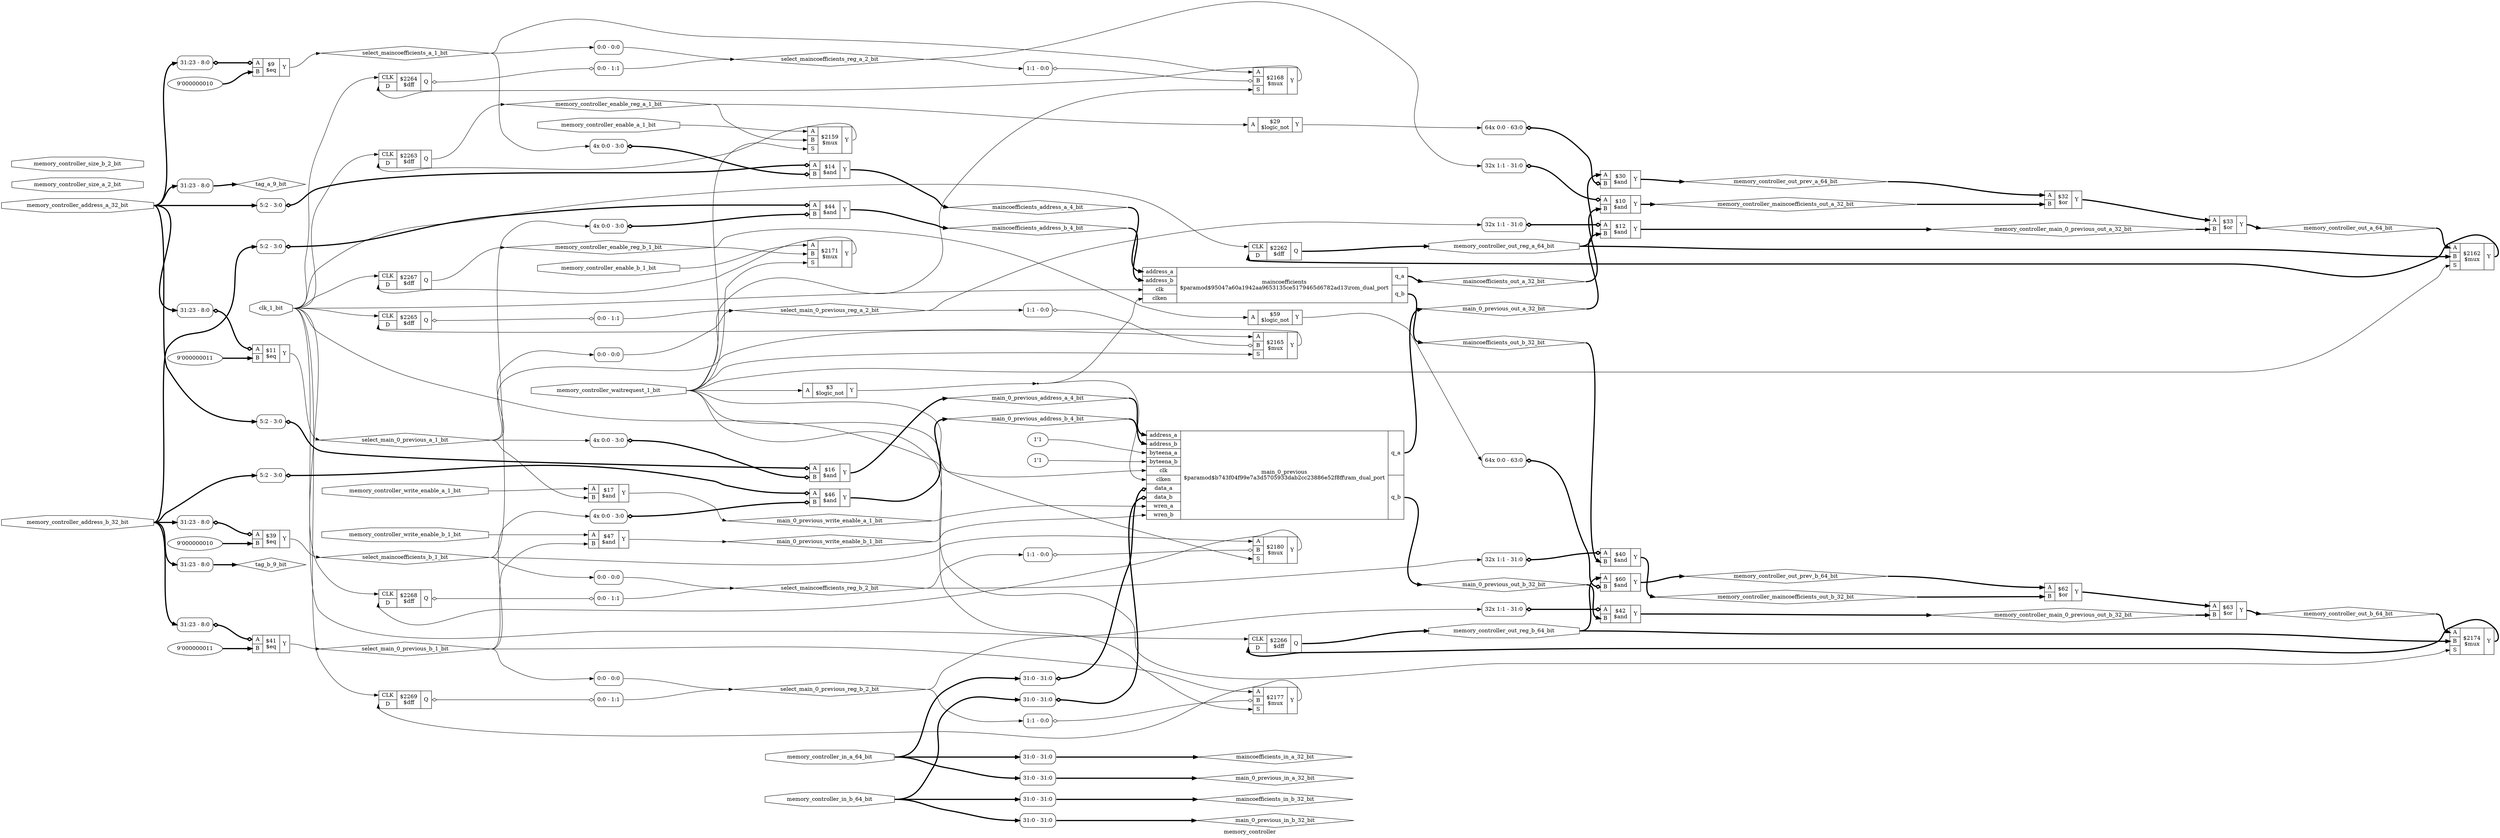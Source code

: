 digraph "memory_controller" {
label="memory_controller";
rankdir="LR";
remincross=true;
n15 [ shape=octagon, label="clk_1_bit", color="black", fontcolor="black" ];
n16 [ shape=diamond, label="main_0_previous_address_a_4_bit", color="black", fontcolor="black" ];
n17 [ shape=diamond, label="main_0_previous_address_b_4_bit", color="black", fontcolor="black" ];
n18 [ shape=diamond, label="main_0_previous_in_a_32_bit", color="black", fontcolor="black" ];
n19 [ shape=diamond, label="main_0_previous_in_b_32_bit", color="black", fontcolor="black" ];
n20 [ shape=diamond, label="main_0_previous_out_a_32_bit", color="black", fontcolor="black" ];
n21 [ shape=diamond, label="main_0_previous_out_b_32_bit", color="black", fontcolor="black" ];
n22 [ shape=diamond, label="main_0_previous_write_enable_a_1_bit", color="black", fontcolor="black" ];
n23 [ shape=diamond, label="main_0_previous_write_enable_b_1_bit", color="black", fontcolor="black" ];
n24 [ shape=diamond, label="maincoefficients_address_a_4_bit", color="black", fontcolor="black" ];
n25 [ shape=diamond, label="maincoefficients_address_b_4_bit", color="black", fontcolor="black" ];
n26 [ shape=diamond, label="maincoefficients_in_a_32_bit", color="black", fontcolor="black" ];
n27 [ shape=diamond, label="maincoefficients_in_b_32_bit", color="black", fontcolor="black" ];
n28 [ shape=diamond, label="maincoefficients_out_a_32_bit", color="black", fontcolor="black" ];
n29 [ shape=diamond, label="maincoefficients_out_b_32_bit", color="black", fontcolor="black" ];
n30 [ shape=octagon, label="memory_controller_address_a_32_bit", color="black", fontcolor="black" ];
n31 [ shape=octagon, label="memory_controller_address_b_32_bit", color="black", fontcolor="black" ];
n32 [ shape=octagon, label="memory_controller_enable_a_1_bit", color="black", fontcolor="black" ];
n33 [ shape=octagon, label="memory_controller_enable_b_1_bit", color="black", fontcolor="black" ];
n34 [ shape=diamond, label="memory_controller_enable_reg_a_1_bit", color="black", fontcolor="black" ];
n35 [ shape=diamond, label="memory_controller_enable_reg_b_1_bit", color="black", fontcolor="black" ];
n36 [ shape=octagon, label="memory_controller_in_a_64_bit", color="black", fontcolor="black" ];
n37 [ shape=octagon, label="memory_controller_in_b_64_bit", color="black", fontcolor="black" ];
n38 [ shape=diamond, label="memory_controller_main_0_previous_out_a_32_bit", color="black", fontcolor="black" ];
n39 [ shape=diamond, label="memory_controller_main_0_previous_out_b_32_bit", color="black", fontcolor="black" ];
n40 [ shape=diamond, label="memory_controller_maincoefficients_out_a_32_bit", color="black", fontcolor="black" ];
n41 [ shape=diamond, label="memory_controller_maincoefficients_out_b_32_bit", color="black", fontcolor="black" ];
n42 [ shape=diamond, label="memory_controller_out_a_64_bit", color="black", fontcolor="black" ];
n43 [ shape=diamond, label="memory_controller_out_b_64_bit", color="black", fontcolor="black" ];
n44 [ shape=diamond, label="memory_controller_out_prev_a_64_bit", color="black", fontcolor="black" ];
n45 [ shape=diamond, label="memory_controller_out_prev_b_64_bit", color="black", fontcolor="black" ];
n46 [ shape=octagon, label="memory_controller_out_reg_a_64_bit", color="black", fontcolor="black" ];
n47 [ shape=octagon, label="memory_controller_out_reg_b_64_bit", color="black", fontcolor="black" ];
n48 [ shape=octagon, label="memory_controller_size_a_2_bit", color="black", fontcolor="black" ];
n49 [ shape=octagon, label="memory_controller_size_b_2_bit", color="black", fontcolor="black" ];
n50 [ shape=octagon, label="memory_controller_waitrequest_1_bit", color="black", fontcolor="black" ];
n51 [ shape=octagon, label="memory_controller_write_enable_a_1_bit", color="black", fontcolor="black" ];
n52 [ shape=octagon, label="memory_controller_write_enable_b_1_bit", color="black", fontcolor="black" ];
n53 [ shape=diamond, label="select_main_0_previous_a_1_bit", color="black", fontcolor="black" ];
n54 [ shape=diamond, label="select_main_0_previous_b_1_bit", color="black", fontcolor="black" ];
n55 [ shape=diamond, label="select_main_0_previous_reg_a_2_bit", color="black", fontcolor="black" ];
n56 [ shape=diamond, label="select_main_0_previous_reg_b_2_bit", color="black", fontcolor="black" ];
n57 [ shape=diamond, label="select_maincoefficients_a_1_bit", color="black", fontcolor="black" ];
n58 [ shape=diamond, label="select_maincoefficients_b_1_bit", color="black", fontcolor="black" ];
n59 [ shape=diamond, label="select_maincoefficients_reg_a_2_bit", color="black", fontcolor="black" ];
n60 [ shape=diamond, label="select_maincoefficients_reg_b_2_bit", color="black", fontcolor="black" ];
n61 [ shape=diamond, label="tag_a_9_bit", color="black", fontcolor="black" ];
n62 [ shape=diamond, label="tag_b_9_bit", color="black", fontcolor="black" ];
c66 [ shape=record, label="{{<p63> A|<p64> B}|$10\n$and|{<p65> Y}}" ];
x0 [ shape=record, style=rounded, label="<s31> 32x 1:1 - 31:0 " ];
x0:e -> c66:p63:w [arrowhead=odiamond, arrowtail=odiamond, dir=both, color="black", style="setlinewidth(3)", label=""];
c67 [ shape=record, label="{{<p63> A|<p64> B}|$12\n$and|{<p65> Y}}" ];
x1 [ shape=record, style=rounded, label="<s31> 32x 1:1 - 31:0 " ];
x1:e -> c67:p63:w [arrowhead=odiamond, arrowtail=odiamond, dir=both, color="black", style="setlinewidth(3)", label=""];
c68 [ shape=record, label="{{<p63> A|<p64> B}|$14\n$and|{<p65> Y}}" ];
x2 [ shape=record, style=rounded, label="<s0> 5:2 - 3:0 " ];
x2:e -> c68:p63:w [arrowhead=odiamond, arrowtail=odiamond, dir=both, color="black", style="setlinewidth(3)", label=""];
x3 [ shape=record, style=rounded, label="<s3> 4x 0:0 - 3:0 " ];
x3:e -> c68:p64:w [arrowhead=odiamond, arrowtail=odiamond, dir=both, color="black", style="setlinewidth(3)", label=""];
c69 [ shape=record, label="{{<p63> A|<p64> B}|$16\n$and|{<p65> Y}}" ];
x4 [ shape=record, style=rounded, label="<s0> 5:2 - 3:0 " ];
x4:e -> c69:p63:w [arrowhead=odiamond, arrowtail=odiamond, dir=both, color="black", style="setlinewidth(3)", label=""];
x5 [ shape=record, style=rounded, label="<s3> 4x 0:0 - 3:0 " ];
x5:e -> c69:p64:w [arrowhead=odiamond, arrowtail=odiamond, dir=both, color="black", style="setlinewidth(3)", label=""];
c70 [ shape=record, label="{{<p63> A|<p64> B}|$17\n$and|{<p65> Y}}" ];
c71 [ shape=record, label="{{<p63> A|<p64> B}|$30\n$and|{<p65> Y}}" ];
x6 [ shape=record, style=rounded, label="<s63> 64x 0:0 - 63:0 " ];
x6:e -> c71:p64:w [arrowhead=odiamond, arrowtail=odiamond, dir=both, color="black", style="setlinewidth(3)", label=""];
c72 [ shape=record, label="{{<p63> A|<p64> B}|$40\n$and|{<p65> Y}}" ];
x7 [ shape=record, style=rounded, label="<s31> 32x 1:1 - 31:0 " ];
x7:e -> c72:p63:w [arrowhead=odiamond, arrowtail=odiamond, dir=both, color="black", style="setlinewidth(3)", label=""];
c73 [ shape=record, label="{{<p63> A|<p64> B}|$42\n$and|{<p65> Y}}" ];
x8 [ shape=record, style=rounded, label="<s31> 32x 1:1 - 31:0 " ];
x8:e -> c73:p63:w [arrowhead=odiamond, arrowtail=odiamond, dir=both, color="black", style="setlinewidth(3)", label=""];
c74 [ shape=record, label="{{<p63> A|<p64> B}|$44\n$and|{<p65> Y}}" ];
x9 [ shape=record, style=rounded, label="<s0> 5:2 - 3:0 " ];
x9:e -> c74:p63:w [arrowhead=odiamond, arrowtail=odiamond, dir=both, color="black", style="setlinewidth(3)", label=""];
x10 [ shape=record, style=rounded, label="<s3> 4x 0:0 - 3:0 " ];
x10:e -> c74:p64:w [arrowhead=odiamond, arrowtail=odiamond, dir=both, color="black", style="setlinewidth(3)", label=""];
c75 [ shape=record, label="{{<p63> A|<p64> B}|$46\n$and|{<p65> Y}}" ];
x11 [ shape=record, style=rounded, label="<s0> 5:2 - 3:0 " ];
x11:e -> c75:p63:w [arrowhead=odiamond, arrowtail=odiamond, dir=both, color="black", style="setlinewidth(3)", label=""];
x12 [ shape=record, style=rounded, label="<s3> 4x 0:0 - 3:0 " ];
x12:e -> c75:p64:w [arrowhead=odiamond, arrowtail=odiamond, dir=both, color="black", style="setlinewidth(3)", label=""];
c76 [ shape=record, label="{{<p63> A|<p64> B}|$47\n$and|{<p65> Y}}" ];
c77 [ shape=record, label="{{<p63> A|<p64> B}|$60\n$and|{<p65> Y}}" ];
x13 [ shape=record, style=rounded, label="<s63> 64x 0:0 - 63:0 " ];
x13:e -> c77:p64:w [arrowhead=odiamond, arrowtail=odiamond, dir=both, color="black", style="setlinewidth(3)", label=""];
v15 [ label="9'000000010" ];
c78 [ shape=record, label="{{<p63> A|<p64> B}|$9\n$eq|{<p65> Y}}" ];
x14 [ shape=record, style=rounded, label="<s0> 31:23 - 8:0 " ];
x14:e -> c78:p63:w [arrowhead=odiamond, arrowtail=odiamond, dir=both, color="black", style="setlinewidth(3)", label=""];
v17 [ label="9'000000011" ];
c79 [ shape=record, label="{{<p63> A|<p64> B}|$11\n$eq|{<p65> Y}}" ];
x16 [ shape=record, style=rounded, label="<s0> 31:23 - 8:0 " ];
x16:e -> c79:p63:w [arrowhead=odiamond, arrowtail=odiamond, dir=both, color="black", style="setlinewidth(3)", label=""];
v19 [ label="9'000000010" ];
c80 [ shape=record, label="{{<p63> A|<p64> B}|$39\n$eq|{<p65> Y}}" ];
x18 [ shape=record, style=rounded, label="<s0> 31:23 - 8:0 " ];
x18:e -> c80:p63:w [arrowhead=odiamond, arrowtail=odiamond, dir=both, color="black", style="setlinewidth(3)", label=""];
v21 [ label="9'000000011" ];
c81 [ shape=record, label="{{<p63> A|<p64> B}|$41\n$eq|{<p65> Y}}" ];
x20 [ shape=record, style=rounded, label="<s0> 31:23 - 8:0 " ];
x20:e -> c81:p63:w [arrowhead=odiamond, arrowtail=odiamond, dir=both, color="black", style="setlinewidth(3)", label=""];
c82 [ shape=record, label="{{<p63> A}|$3\n$logic_not|{<p65> Y}}" ];
c83 [ shape=record, label="{{<p63> A}|$29\n$logic_not|{<p65> Y}}" ];
c84 [ shape=record, label="{{<p63> A}|$59\n$logic_not|{<p65> Y}}" ];
c85 [ shape=record, label="{{<p63> A|<p64> B}|$32\n$or|{<p65> Y}}" ];
c86 [ shape=record, label="{{<p63> A|<p64> B}|$33\n$or|{<p65> Y}}" ];
c87 [ shape=record, label="{{<p63> A|<p64> B}|$62\n$or|{<p65> Y}}" ];
c88 [ shape=record, label="{{<p63> A|<p64> B}|$63\n$or|{<p65> Y}}" ];
c92 [ shape=record, label="{{<p89> CLK|<p90> D}|$2262\n$dff|{<p91> Q}}" ];
c93 [ shape=record, label="{{<p89> CLK|<p90> D}|$2263\n$dff|{<p91> Q}}" ];
c94 [ shape=record, label="{{<p89> CLK|<p90> D}|$2264\n$dff|{<p91> Q}}" ];
x22 [ shape=record, style=rounded, label="<s0> 0:0 - 1:1 " ];
c94:p91:e -> x22:w [arrowhead=odiamond, arrowtail=odiamond, dir=both, color="black", label=""];
c95 [ shape=record, label="{{<p89> CLK|<p90> D}|$2265\n$dff|{<p91> Q}}" ];
x23 [ shape=record, style=rounded, label="<s0> 0:0 - 1:1 " ];
c95:p91:e -> x23:w [arrowhead=odiamond, arrowtail=odiamond, dir=both, color="black", label=""];
c96 [ shape=record, label="{{<p89> CLK|<p90> D}|$2266\n$dff|{<p91> Q}}" ];
c97 [ shape=record, label="{{<p89> CLK|<p90> D}|$2267\n$dff|{<p91> Q}}" ];
c98 [ shape=record, label="{{<p89> CLK|<p90> D}|$2268\n$dff|{<p91> Q}}" ];
x24 [ shape=record, style=rounded, label="<s0> 0:0 - 1:1 " ];
c98:p91:e -> x24:w [arrowhead=odiamond, arrowtail=odiamond, dir=both, color="black", label=""];
c99 [ shape=record, label="{{<p89> CLK|<p90> D}|$2269\n$dff|{<p91> Q}}" ];
x25 [ shape=record, style=rounded, label="<s0> 0:0 - 1:1 " ];
c99:p91:e -> x25:w [arrowhead=odiamond, arrowtail=odiamond, dir=both, color="black", label=""];
c101 [ shape=record, label="{{<p63> A|<p64> B|<p100> S}|$2159\n$mux|{<p65> Y}}" ];
c102 [ shape=record, label="{{<p63> A|<p64> B|<p100> S}|$2162\n$mux|{<p65> Y}}" ];
c103 [ shape=record, label="{{<p63> A|<p64> B|<p100> S}|$2165\n$mux|{<p65> Y}}" ];
x26 [ shape=record, style=rounded, label="<s0> 1:1 - 0:0 " ];
x26:e -> c103:p64:w [arrowhead=odiamond, arrowtail=odiamond, dir=both, color="black", label=""];
c104 [ shape=record, label="{{<p63> A|<p64> B|<p100> S}|$2168\n$mux|{<p65> Y}}" ];
x27 [ shape=record, style=rounded, label="<s0> 1:1 - 0:0 " ];
x27:e -> c104:p64:w [arrowhead=odiamond, arrowtail=odiamond, dir=both, color="black", label=""];
c105 [ shape=record, label="{{<p63> A|<p64> B|<p100> S}|$2171\n$mux|{<p65> Y}}" ];
c106 [ shape=record, label="{{<p63> A|<p64> B|<p100> S}|$2174\n$mux|{<p65> Y}}" ];
c107 [ shape=record, label="{{<p63> A|<p64> B|<p100> S}|$2177\n$mux|{<p65> Y}}" ];
x28 [ shape=record, style=rounded, label="<s0> 1:1 - 0:0 " ];
x28:e -> c107:p64:w [arrowhead=odiamond, arrowtail=odiamond, dir=both, color="black", label=""];
c108 [ shape=record, label="{{<p63> A|<p64> B|<p100> S}|$2180\n$mux|{<p65> Y}}" ];
x29 [ shape=record, style=rounded, label="<s0> 1:1 - 0:0 " ];
x29:e -> c108:p64:w [arrowhead=odiamond, arrowtail=odiamond, dir=both, color="black", label=""];
v30 [ label="1'1" ];
v31 [ label="1'1" ];
c120 [ shape=record, label="{{<p109> address_a|<p110> address_b|<p111> byteena_a|<p112> byteena_b|<p15> clk|<p113> clken|<p114> data_a|<p115> data_b|<p116> wren_a|<p117> wren_b}|main_0_previous\n$paramod$b743f04f99e7a3d5705933dab2cc23886e52f8ff\\ram_dual_port|{<p118> q_a|<p119> q_b}}" ];
x32 [ shape=record, style=rounded, label="<s0> 31:0 - 31:0 " ];
x32:e -> c120:p114:w [arrowhead=odiamond, arrowtail=odiamond, dir=both, color="black", style="setlinewidth(3)", label=""];
x33 [ shape=record, style=rounded, label="<s0> 31:0 - 31:0 " ];
x33:e -> c120:p115:w [arrowhead=odiamond, arrowtail=odiamond, dir=both, color="black", style="setlinewidth(3)", label=""];
c121 [ shape=record, label="{{<p109> address_a|<p110> address_b|<p15> clk|<p113> clken}|maincoefficients\n$paramod$95047a60a1942aa9653135ce5179465d6782ad13\\rom_dual_port|{<p118> q_a|<p119> q_b}}" ];
x34 [ shape=record, style=rounded, label="<s0> 31:0 - 31:0 " ];
x35 [ shape=record, style=rounded, label="<s0> 31:0 - 31:0 " ];
x36 [ shape=record, style=rounded, label="<s0> 31:0 - 31:0 " ];
x37 [ shape=record, style=rounded, label="<s0> 31:0 - 31:0 " ];
x38 [ shape=record, style=rounded, label="<s0> 0:0 - 0:0 " ];
x39 [ shape=record, style=rounded, label="<s0> 0:0 - 0:0 " ];
x40 [ shape=record, style=rounded, label="<s0> 0:0 - 0:0 " ];
x41 [ shape=record, style=rounded, label="<s0> 0:0 - 0:0 " ];
x42 [ shape=record, style=rounded, label="<s0> 31:23 - 8:0 " ];
x43 [ shape=record, style=rounded, label="<s0> 31:23 - 8:0 " ];
n10 [ shape=point ];
c82:p65:e -> n10:w [color="black", label=""];
n10:e -> c120:p113:w [color="black", label=""];
n10:e -> c121:p113:w [color="black", label=""];
c83:p65:e -> x6:s63:w [color="black", label=""];
c84:p65:e -> x13:s63:w [color="black", label=""];
c85:p65:e -> c86:p63:w [color="black", style="setlinewidth(3)", label=""];
c87:p65:e -> c88:p63:w [color="black", style="setlinewidth(3)", label=""];
n15:e -> c120:p15:w [color="black", label=""];
n15:e -> c121:p15:w [color="black", label=""];
n15:e -> c92:p89:w [color="black", label=""];
n15:e -> c93:p89:w [color="black", label=""];
n15:e -> c94:p89:w [color="black", label=""];
n15:e -> c95:p89:w [color="black", label=""];
n15:e -> c96:p89:w [color="black", label=""];
n15:e -> c97:p89:w [color="black", label=""];
n15:e -> c98:p89:w [color="black", label=""];
n15:e -> c99:p89:w [color="black", label=""];
c69:p65:e -> n16:w [color="black", style="setlinewidth(3)", label=""];
n16:e -> c120:p109:w [color="black", style="setlinewidth(3)", label=""];
c75:p65:e -> n17:w [color="black", style="setlinewidth(3)", label=""];
n17:e -> c120:p110:w [color="black", style="setlinewidth(3)", label=""];
x34:e -> n18:w [color="black", style="setlinewidth(3)", label=""];
x35:e -> n19:w [color="black", style="setlinewidth(3)", label=""];
c101:p65:e -> c93:p90:w [color="black", label=""];
c120:p118:e -> n20:w [color="black", style="setlinewidth(3)", label=""];
n20:e -> c67:p64:w [color="black", style="setlinewidth(3)", label=""];
c120:p119:e -> n21:w [color="black", style="setlinewidth(3)", label=""];
n21:e -> c73:p64:w [color="black", style="setlinewidth(3)", label=""];
c70:p65:e -> n22:w [color="black", label=""];
n22:e -> c120:p116:w [color="black", label=""];
c76:p65:e -> n23:w [color="black", label=""];
n23:e -> c120:p117:w [color="black", label=""];
c68:p65:e -> n24:w [color="black", style="setlinewidth(3)", label=""];
n24:e -> c121:p109:w [color="black", style="setlinewidth(3)", label=""];
c74:p65:e -> n25:w [color="black", style="setlinewidth(3)", label=""];
n25:e -> c121:p110:w [color="black", style="setlinewidth(3)", label=""];
x36:e -> n26:w [color="black", style="setlinewidth(3)", label=""];
x37:e -> n27:w [color="black", style="setlinewidth(3)", label=""];
c121:p118:e -> n28:w [color="black", style="setlinewidth(3)", label=""];
n28:e -> c66:p64:w [color="black", style="setlinewidth(3)", label=""];
c121:p119:e -> n29:w [color="black", style="setlinewidth(3)", label=""];
n29:e -> c72:p64:w [color="black", style="setlinewidth(3)", label=""];
c105:p65:e -> c97:p90:w [color="black", label=""];
n30:e -> x14:s0:w [color="black", style="setlinewidth(3)", label=""];
n30:e -> x16:s0:w [color="black", style="setlinewidth(3)", label=""];
n30:e -> x2:s0:w [color="black", style="setlinewidth(3)", label=""];
n30:e -> x42:s0:w [color="black", style="setlinewidth(3)", label=""];
n30:e -> x4:s0:w [color="black", style="setlinewidth(3)", label=""];
n31:e -> x11:s0:w [color="black", style="setlinewidth(3)", label=""];
n31:e -> x18:s0:w [color="black", style="setlinewidth(3)", label=""];
n31:e -> x20:s0:w [color="black", style="setlinewidth(3)", label=""];
n31:e -> x43:s0:w [color="black", style="setlinewidth(3)", label=""];
n31:e -> x9:s0:w [color="black", style="setlinewidth(3)", label=""];
n32:e -> c101:p63:w [color="black", label=""];
n33:e -> c105:p63:w [color="black", label=""];
c93:p91:e -> n34:w [color="black", label=""];
n34:e -> c101:p64:w [color="black", label=""];
n34:e -> c83:p63:w [color="black", label=""];
c97:p91:e -> n35:w [color="black", label=""];
n35:e -> c105:p64:w [color="black", label=""];
n35:e -> c84:p63:w [color="black", label=""];
n36:e -> x32:s0:w [color="black", style="setlinewidth(3)", label=""];
n36:e -> x34:s0:w [color="black", style="setlinewidth(3)", label=""];
n36:e -> x36:s0:w [color="black", style="setlinewidth(3)", label=""];
n37:e -> x33:s0:w [color="black", style="setlinewidth(3)", label=""];
n37:e -> x35:s0:w [color="black", style="setlinewidth(3)", label=""];
n37:e -> x37:s0:w [color="black", style="setlinewidth(3)", label=""];
c67:p65:e -> n38:w [color="black", style="setlinewidth(3)", label=""];
n38:e -> c86:p64:w [color="black", style="setlinewidth(3)", label=""];
c73:p65:e -> n39:w [color="black", style="setlinewidth(3)", label=""];
n39:e -> c88:p64:w [color="black", style="setlinewidth(3)", label=""];
c102:p65:e -> c92:p90:w [color="black", style="setlinewidth(3)", label=""];
c66:p65:e -> n40:w [color="black", style="setlinewidth(3)", label=""];
n40:e -> c85:p64:w [color="black", style="setlinewidth(3)", label=""];
c72:p65:e -> n41:w [color="black", style="setlinewidth(3)", label=""];
n41:e -> c87:p64:w [color="black", style="setlinewidth(3)", label=""];
c86:p65:e -> n42:w [color="black", style="setlinewidth(3)", label=""];
n42:e -> c102:p63:w [color="black", style="setlinewidth(3)", label=""];
c88:p65:e -> n43:w [color="black", style="setlinewidth(3)", label=""];
n43:e -> c106:p63:w [color="black", style="setlinewidth(3)", label=""];
c71:p65:e -> n44:w [color="black", style="setlinewidth(3)", label=""];
n44:e -> c85:p63:w [color="black", style="setlinewidth(3)", label=""];
c77:p65:e -> n45:w [color="black", style="setlinewidth(3)", label=""];
n45:e -> c87:p63:w [color="black", style="setlinewidth(3)", label=""];
c92:p91:e -> n46:w [color="black", style="setlinewidth(3)", label=""];
n46:e -> c102:p64:w [color="black", style="setlinewidth(3)", label=""];
n46:e -> c71:p63:w [color="black", style="setlinewidth(3)", label=""];
c96:p91:e -> n47:w [color="black", style="setlinewidth(3)", label=""];
n47:e -> c106:p64:w [color="black", style="setlinewidth(3)", label=""];
n47:e -> c77:p63:w [color="black", style="setlinewidth(3)", label=""];
c106:p65:e -> c96:p90:w [color="black", style="setlinewidth(3)", label=""];
n50:e -> c101:p100:w [color="black", label=""];
n50:e -> c102:p100:w [color="black", label=""];
n50:e -> c103:p100:w [color="black", label=""];
n50:e -> c104:p100:w [color="black", label=""];
n50:e -> c105:p100:w [color="black", label=""];
n50:e -> c106:p100:w [color="black", label=""];
n50:e -> c107:p100:w [color="black", label=""];
n50:e -> c108:p100:w [color="black", label=""];
n50:e -> c82:p63:w [color="black", label=""];
n51:e -> c70:p63:w [color="black", label=""];
n52:e -> c76:p63:w [color="black", label=""];
c79:p65:e -> n53:w [color="black", label=""];
n53:e -> c103:p63:w [color="black", label=""];
n53:e -> c70:p64:w [color="black", label=""];
n53:e -> x38:w [color="black", label=""];
n53:e -> x5:s3:w [color="black", label=""];
c81:p65:e -> n54:w [color="black", label=""];
n54:e -> c107:p63:w [color="black", label=""];
n54:e -> c76:p64:w [color="black", label=""];
n54:e -> x12:s3:w [color="black", label=""];
n54:e -> x39:w [color="black", label=""];
x23:s0:e -> n55:w [color="black", label=""];
x38:s0:e -> n55:w [color="black", label=""];
n55:e -> x1:s31:w [color="black", label=""];
n55:e -> x26:s0:w [color="black", label=""];
x25:s0:e -> n56:w [color="black", label=""];
x39:s0:e -> n56:w [color="black", label=""];
n56:e -> x28:s0:w [color="black", label=""];
n56:e -> x8:s31:w [color="black", label=""];
c78:p65:e -> n57:w [color="black", label=""];
n57:e -> c104:p63:w [color="black", label=""];
n57:e -> x3:s3:w [color="black", label=""];
n57:e -> x40:w [color="black", label=""];
c80:p65:e -> n58:w [color="black", label=""];
n58:e -> c108:p63:w [color="black", label=""];
n58:e -> x10:s3:w [color="black", label=""];
n58:e -> x41:w [color="black", label=""];
x22:s0:e -> n59:w [color="black", label=""];
x40:s0:e -> n59:w [color="black", label=""];
n59:e -> x0:s31:w [color="black", label=""];
n59:e -> x27:s0:w [color="black", label=""];
c103:p65:e -> c95:p90:w [color="black", label=""];
x24:s0:e -> n60:w [color="black", label=""];
x41:s0:e -> n60:w [color="black", label=""];
n60:e -> x29:s0:w [color="black", label=""];
n60:e -> x7:s31:w [color="black", label=""];
x42:e -> n61:w [color="black", style="setlinewidth(3)", label=""];
x43:e -> n62:w [color="black", style="setlinewidth(3)", label=""];
c107:p65:e -> c99:p90:w [color="black", label=""];
c104:p65:e -> c94:p90:w [color="black", label=""];
c108:p65:e -> c98:p90:w [color="black", label=""];
v15:e -> c78:p64:w [color="black", style="setlinewidth(3)", label=""];
v17:e -> c79:p64:w [color="black", style="setlinewidth(3)", label=""];
v19:e -> c80:p64:w [color="black", style="setlinewidth(3)", label=""];
v21:e -> c81:p64:w [color="black", style="setlinewidth(3)", label=""];
v30:e -> c120:p111:w [color="black", label=""];
v31:e -> c120:p112:w [color="black", label=""];
}
